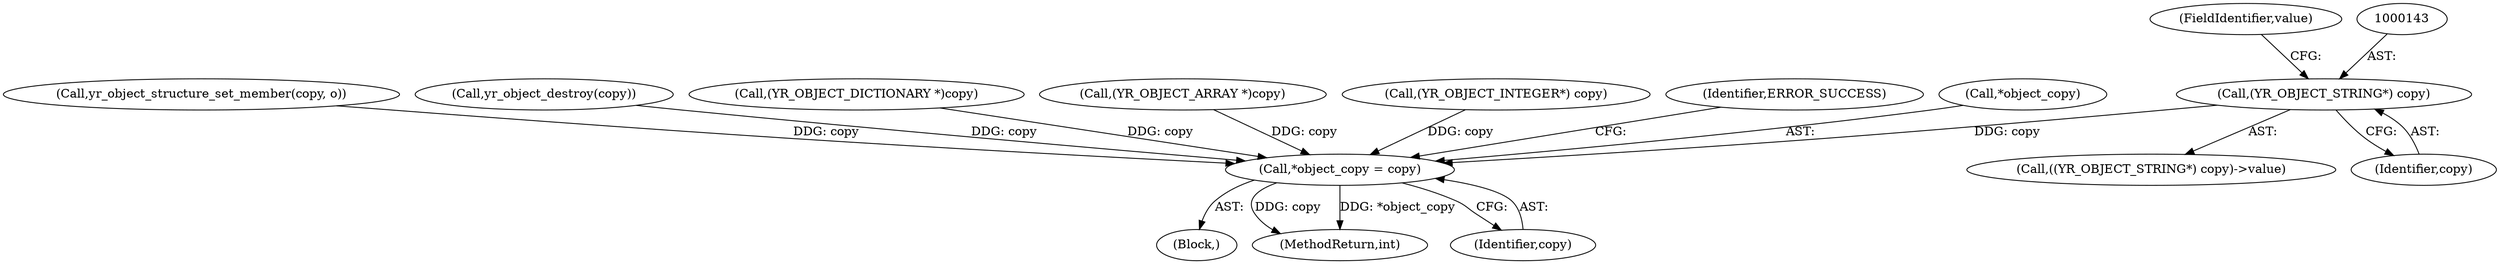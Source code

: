 digraph "0_yara_053e67e3ec81cc9268ce30eaf0d6663d8639ed1e_0@pointer" {
"1000142" [label="(Call,(YR_OBJECT_STRING*) copy)"];
"1000262" [label="(Call,*object_copy = copy)"];
"1000141" [label="(Call,((YR_OBJECT_STRING*) copy)->value)"];
"1000145" [label="(FieldIdentifier,value)"];
"1000214" [label="(Call,yr_object_structure_set_member(copy, o))"];
"1000103" [label="(Block,)"];
"1000268" [label="(MethodReturn,int)"];
"1000168" [label="(Call,yr_object_destroy(copy))"];
"1000265" [label="(Identifier,copy)"];
"1000253" [label="(Call,(YR_OBJECT_DICTIONARY *)copy)"];
"1000236" [label="(Call,(YR_OBJECT_ARRAY *)copy)"];
"1000133" [label="(Call,(YR_OBJECT_INTEGER*) copy)"];
"1000144" [label="(Identifier,copy)"];
"1000262" [label="(Call,*object_copy = copy)"];
"1000142" [label="(Call,(YR_OBJECT_STRING*) copy)"];
"1000267" [label="(Identifier,ERROR_SUCCESS)"];
"1000263" [label="(Call,*object_copy)"];
"1000142" -> "1000141"  [label="AST: "];
"1000142" -> "1000144"  [label="CFG: "];
"1000143" -> "1000142"  [label="AST: "];
"1000144" -> "1000142"  [label="AST: "];
"1000145" -> "1000142"  [label="CFG: "];
"1000142" -> "1000262"  [label="DDG: copy"];
"1000262" -> "1000103"  [label="AST: "];
"1000262" -> "1000265"  [label="CFG: "];
"1000263" -> "1000262"  [label="AST: "];
"1000265" -> "1000262"  [label="AST: "];
"1000267" -> "1000262"  [label="CFG: "];
"1000262" -> "1000268"  [label="DDG: copy"];
"1000262" -> "1000268"  [label="DDG: *object_copy"];
"1000168" -> "1000262"  [label="DDG: copy"];
"1000253" -> "1000262"  [label="DDG: copy"];
"1000236" -> "1000262"  [label="DDG: copy"];
"1000133" -> "1000262"  [label="DDG: copy"];
"1000214" -> "1000262"  [label="DDG: copy"];
}
